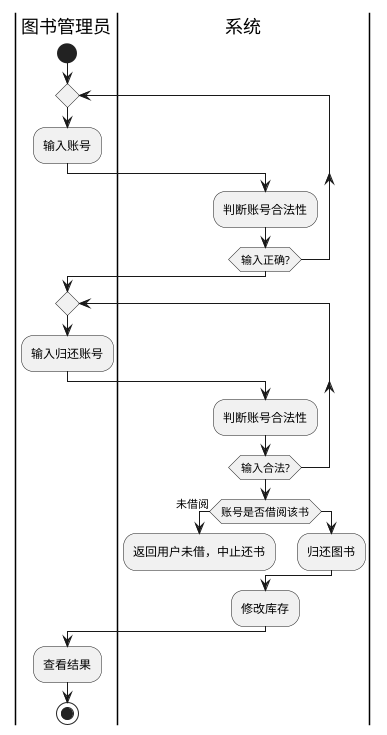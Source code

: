 @startuml
|图书管理员|
start
repeat
	:输入账号;
	|系统|
	:判断账号合法性;
repeat while (输入正确?)
|图书管理员|
repeat
	:输入归还账号;
	|系统|
	:判断账号合法性;
repeat while (输入合法?)
|系统|
if (账号是否借阅该书) then (未借阅)
	:返回用户未借，中止还书;
	detach
else
	:归还图书;
endif
:修改库存;

|图书管理员|
:查看结果;

stop
@enduml